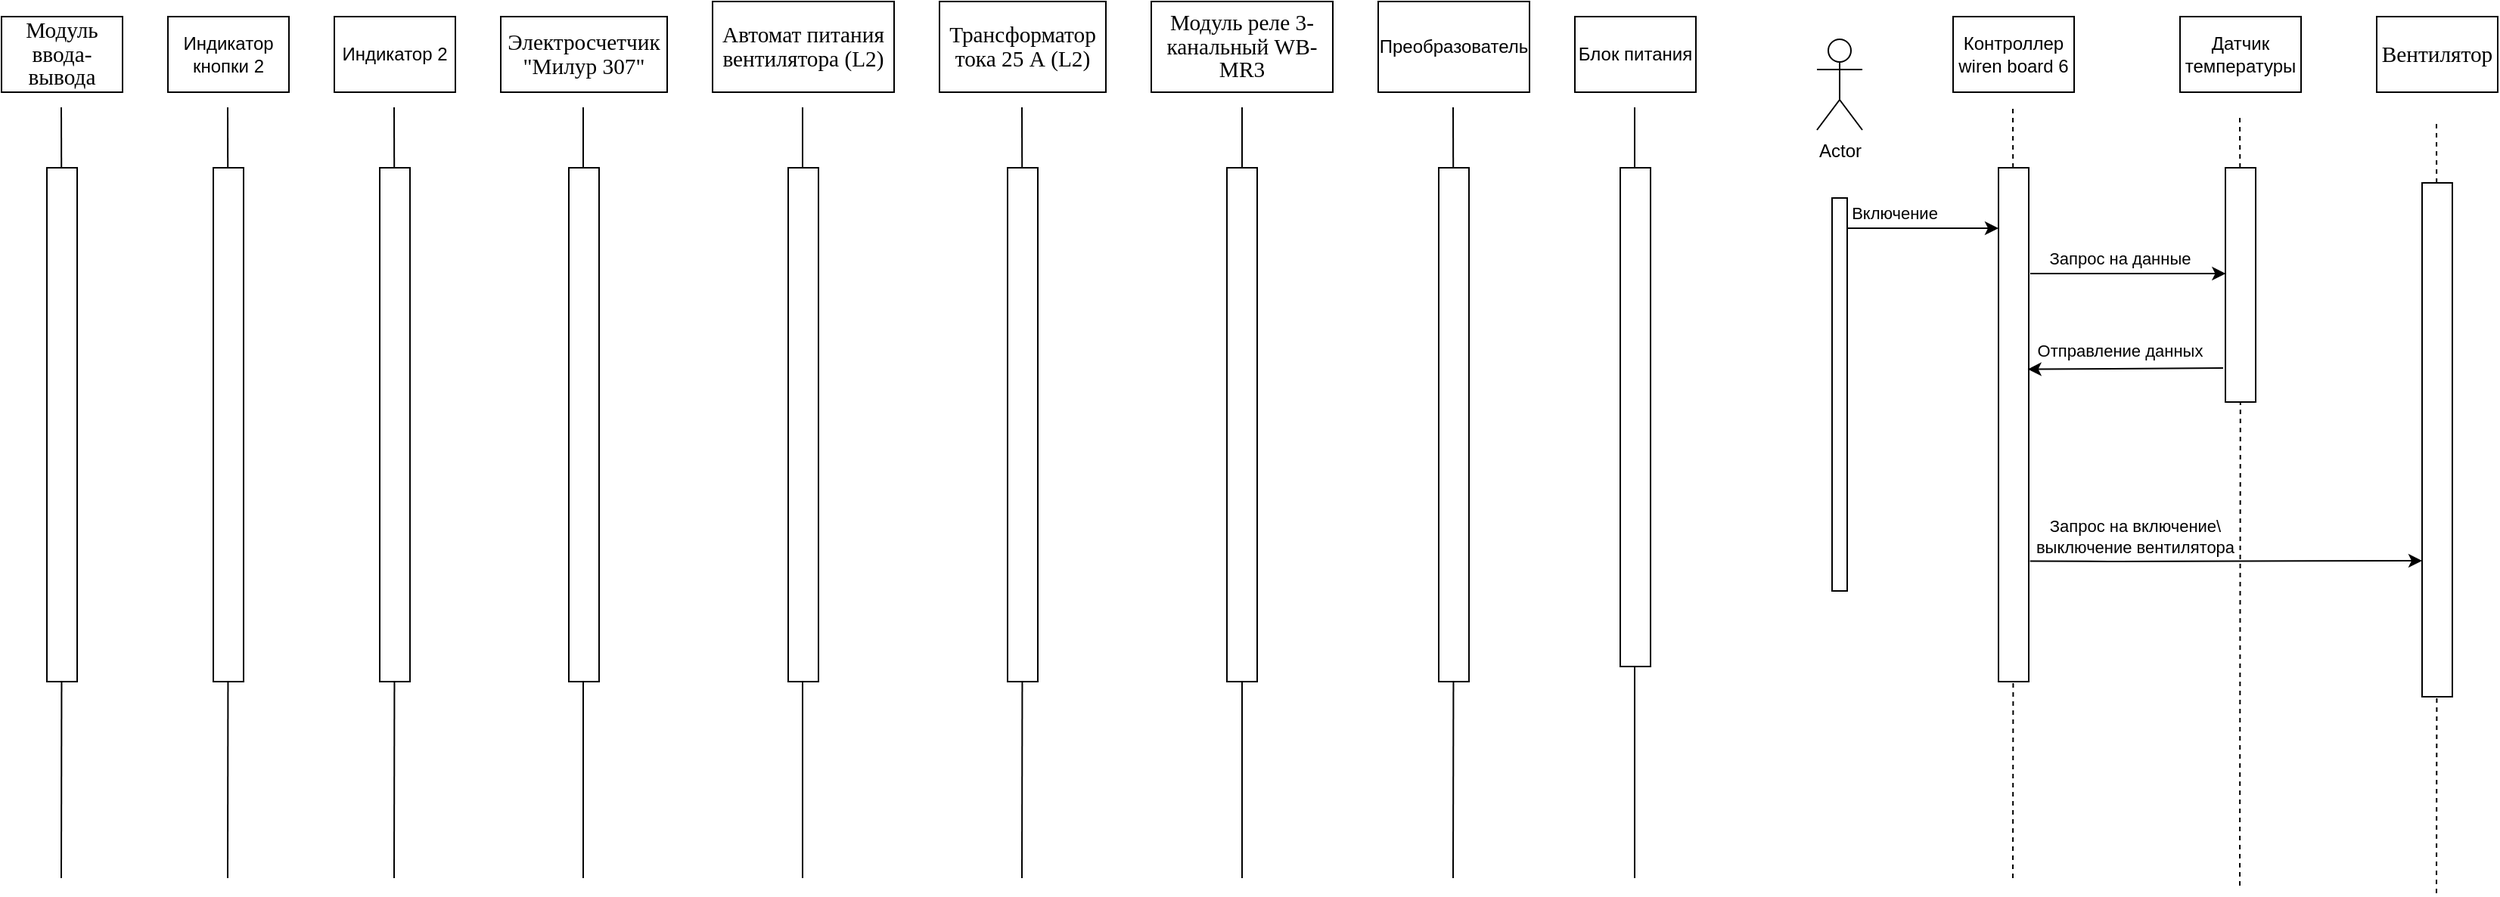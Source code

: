 <mxfile version="15.2.9" type="github">
  <diagram id="KK4vCECrZg8_5cVPXEZE" name="Page-1">
    <mxGraphModel dx="2839" dy="635" grid="1" gridSize="10" guides="1" tooltips="1" connect="1" arrows="1" fold="1" page="1" pageScale="1" pageWidth="1654" pageHeight="2336" math="0" shadow="0">
      <root>
        <mxCell id="0" />
        <mxCell id="1" parent="0" />
        <mxCell id="kdUZMOeOivJX-Wsksw9c-1" value="Actor" style="shape=umlActor;verticalLabelPosition=bottom;verticalAlign=top;html=1;outlineConnect=0;" vertex="1" parent="1">
          <mxGeometry x="-10" y="95" width="30" height="60" as="geometry" />
        </mxCell>
        <mxCell id="kdUZMOeOivJX-Wsksw9c-2" value="Датчик температуры" style="rounded=0;whiteSpace=wrap;html=1;" vertex="1" parent="1">
          <mxGeometry x="230" y="80" width="80" height="50" as="geometry" />
        </mxCell>
        <mxCell id="kdUZMOeOivJX-Wsksw9c-3" value="Преобразователь" style="rounded=0;whiteSpace=wrap;html=1;" vertex="1" parent="1">
          <mxGeometry x="-300" y="70" width="100" height="60" as="geometry" />
        </mxCell>
        <mxCell id="kdUZMOeOivJX-Wsksw9c-4" value="Блок питания" style="rounded=0;whiteSpace=wrap;html=1;" vertex="1" parent="1">
          <mxGeometry x="-170" y="80" width="80" height="50" as="geometry" />
        </mxCell>
        <mxCell id="kdUZMOeOivJX-Wsksw9c-5" value="Контроллер wiren board 6" style="rounded=0;whiteSpace=wrap;html=1;" vertex="1" parent="1">
          <mxGeometry x="80" y="80" width="80" height="50" as="geometry" />
        </mxCell>
        <mxCell id="kdUZMOeOivJX-Wsksw9c-6" value="&lt;span style=&quot;font-size: 11pt ; line-height: 107% ; font-family: &amp;#34;times new roman&amp;#34; , serif&quot;&gt;Модуль ввода-вывода&lt;/span&gt;" style="rounded=0;whiteSpace=wrap;html=1;" vertex="1" parent="1">
          <mxGeometry x="-1210" y="80" width="80" height="50" as="geometry" />
        </mxCell>
        <mxCell id="kdUZMOeOivJX-Wsksw9c-7" value="Индикатор кнопки 2" style="rounded=0;whiteSpace=wrap;html=1;" vertex="1" parent="1">
          <mxGeometry x="-1100" y="80" width="80" height="50" as="geometry" />
        </mxCell>
        <mxCell id="kdUZMOeOivJX-Wsksw9c-8" value="Индикатор 2" style="rounded=0;whiteSpace=wrap;html=1;" vertex="1" parent="1">
          <mxGeometry x="-990" y="80" width="80" height="50" as="geometry" />
        </mxCell>
        <mxCell id="kdUZMOeOivJX-Wsksw9c-9" value="&lt;span style=&quot;font-size: 11pt ; line-height: 107% ; font-family: &amp;#34;times new roman&amp;#34; , serif&quot;&gt;Электросчетчик &quot;Милур 307&quot;&lt;/span&gt;" style="rounded=0;whiteSpace=wrap;html=1;" vertex="1" parent="1">
          <mxGeometry x="-880" y="80" width="110" height="50" as="geometry" />
        </mxCell>
        <mxCell id="kdUZMOeOivJX-Wsksw9c-10" value="&lt;span style=&quot;font-size: 11pt ; line-height: 107% ; font-family: &amp;#34;times new roman&amp;#34; , serif&quot;&gt;Автомат питания вентилятора (L2)&lt;/span&gt;" style="rounded=0;whiteSpace=wrap;html=1;" vertex="1" parent="1">
          <mxGeometry x="-740" y="70" width="120" height="60" as="geometry" />
        </mxCell>
        <mxCell id="kdUZMOeOivJX-Wsksw9c-11" value="&lt;span style=&quot;font-size: 11pt ; line-height: 107% ; font-family: &amp;#34;times new roman&amp;#34; , serif&quot;&gt;Трансформатор тока 25 А (L2)&lt;/span&gt;" style="rounded=0;whiteSpace=wrap;html=1;" vertex="1" parent="1">
          <mxGeometry x="-590" y="70" width="110" height="60" as="geometry" />
        </mxCell>
        <mxCell id="kdUZMOeOivJX-Wsksw9c-12" value="&lt;span style=&quot;font-size: 11pt ; line-height: 107% ; font-family: &amp;#34;times new roman&amp;#34; , serif&quot;&gt;Модуль реле 3-канальный WB-MR3&lt;/span&gt;" style="rounded=0;whiteSpace=wrap;html=1;" vertex="1" parent="1">
          <mxGeometry x="-450" y="70" width="120" height="60" as="geometry" />
        </mxCell>
        <mxCell id="kdUZMOeOivJX-Wsksw9c-13" value="&lt;span style=&quot;font-size: 11pt ; line-height: 107% ; font-family: &amp;#34;times new roman&amp;#34; , serif&quot;&gt;Вентилятор&lt;/span&gt;" style="rounded=0;whiteSpace=wrap;html=1;" vertex="1" parent="1">
          <mxGeometry x="360" y="80" width="80" height="50" as="geometry" />
        </mxCell>
        <mxCell id="kdUZMOeOivJX-Wsksw9c-15" value="" style="rounded=0;whiteSpace=wrap;html=1;" vertex="1" parent="1">
          <mxGeometry y="200" width="10" height="260" as="geometry" />
        </mxCell>
        <mxCell id="kdUZMOeOivJX-Wsksw9c-17" value="" style="endArrow=none;html=1;startArrow=none;dashed=1;" edge="1" parent="1" source="kdUZMOeOivJX-Wsksw9c-31">
          <mxGeometry width="50" height="50" relative="1" as="geometry">
            <mxPoint x="269.5" y="655" as="sourcePoint" />
            <mxPoint x="269.5" y="145" as="targetPoint" />
          </mxGeometry>
        </mxCell>
        <mxCell id="kdUZMOeOivJX-Wsksw9c-18" value="" style="endArrow=none;html=1;startArrow=none;" edge="1" parent="1" source="kdUZMOeOivJX-Wsksw9c-33">
          <mxGeometry width="50" height="50" relative="1" as="geometry">
            <mxPoint x="-250.5" y="650" as="sourcePoint" />
            <mxPoint x="-250.5" y="140" as="targetPoint" />
          </mxGeometry>
        </mxCell>
        <mxCell id="kdUZMOeOivJX-Wsksw9c-19" value="" style="endArrow=none;html=1;" edge="1" parent="1">
          <mxGeometry width="50" height="50" relative="1" as="geometry">
            <mxPoint x="-130.5" y="650" as="sourcePoint" />
            <mxPoint x="-130.5" y="140" as="targetPoint" />
          </mxGeometry>
        </mxCell>
        <mxCell id="kdUZMOeOivJX-Wsksw9c-20" value="" style="endArrow=none;html=1;startArrow=none;dashed=1;" edge="1" parent="1" source="kdUZMOeOivJX-Wsksw9c-36">
          <mxGeometry width="50" height="50" relative="1" as="geometry">
            <mxPoint x="119.5" y="650" as="sourcePoint" />
            <mxPoint x="119.5" y="140" as="targetPoint" />
          </mxGeometry>
        </mxCell>
        <mxCell id="kdUZMOeOivJX-Wsksw9c-21" value="" style="endArrow=none;html=1;startArrow=none;" edge="1" parent="1" source="kdUZMOeOivJX-Wsksw9c-38">
          <mxGeometry width="50" height="50" relative="1" as="geometry">
            <mxPoint x="-1170.5" y="650" as="sourcePoint" />
            <mxPoint x="-1170.5" y="140" as="targetPoint" />
          </mxGeometry>
        </mxCell>
        <mxCell id="kdUZMOeOivJX-Wsksw9c-22" value="" style="endArrow=none;html=1;startArrow=none;" edge="1" parent="1" source="kdUZMOeOivJX-Wsksw9c-40">
          <mxGeometry width="50" height="50" relative="1" as="geometry">
            <mxPoint x="-1060.5" y="650" as="sourcePoint" />
            <mxPoint x="-1060.5" y="140" as="targetPoint" />
          </mxGeometry>
        </mxCell>
        <mxCell id="kdUZMOeOivJX-Wsksw9c-23" value="" style="endArrow=none;html=1;startArrow=none;" edge="1" parent="1" source="kdUZMOeOivJX-Wsksw9c-42">
          <mxGeometry width="50" height="50" relative="1" as="geometry">
            <mxPoint x="-950.5" y="650" as="sourcePoint" />
            <mxPoint x="-950.5" y="140" as="targetPoint" />
          </mxGeometry>
        </mxCell>
        <mxCell id="kdUZMOeOivJX-Wsksw9c-24" value="" style="endArrow=none;html=1;" edge="1" parent="1">
          <mxGeometry width="50" height="50" relative="1" as="geometry">
            <mxPoint x="-825.5" y="650" as="sourcePoint" />
            <mxPoint x="-825.5" y="140" as="targetPoint" />
          </mxGeometry>
        </mxCell>
        <mxCell id="kdUZMOeOivJX-Wsksw9c-25" value="" style="endArrow=none;html=1;" edge="1" parent="1">
          <mxGeometry width="50" height="50" relative="1" as="geometry">
            <mxPoint x="-680.5" y="650" as="sourcePoint" />
            <mxPoint x="-680.5" y="140" as="targetPoint" />
          </mxGeometry>
        </mxCell>
        <mxCell id="kdUZMOeOivJX-Wsksw9c-26" value="" style="endArrow=none;html=1;startArrow=none;" edge="1" parent="1" source="kdUZMOeOivJX-Wsksw9c-46">
          <mxGeometry width="50" height="50" relative="1" as="geometry">
            <mxPoint x="-535.5" y="650" as="sourcePoint" />
            <mxPoint x="-535.5" y="140" as="targetPoint" />
          </mxGeometry>
        </mxCell>
        <mxCell id="kdUZMOeOivJX-Wsksw9c-27" value="" style="endArrow=none;html=1;" edge="1" parent="1">
          <mxGeometry width="50" height="50" relative="1" as="geometry">
            <mxPoint x="-390" y="650" as="sourcePoint" />
            <mxPoint x="-390" y="140" as="targetPoint" />
          </mxGeometry>
        </mxCell>
        <mxCell id="kdUZMOeOivJX-Wsksw9c-28" value="" style="endArrow=none;html=1;startArrow=none;dashed=1;" edge="1" parent="1" source="kdUZMOeOivJX-Wsksw9c-49">
          <mxGeometry width="50" height="50" relative="1" as="geometry">
            <mxPoint x="399.5" y="660" as="sourcePoint" />
            <mxPoint x="399.5" y="150" as="targetPoint" />
          </mxGeometry>
        </mxCell>
        <mxCell id="kdUZMOeOivJX-Wsksw9c-31" value="" style="rounded=0;whiteSpace=wrap;html=1;" vertex="1" parent="1">
          <mxGeometry x="260" y="180" width="20" height="155" as="geometry" />
        </mxCell>
        <mxCell id="kdUZMOeOivJX-Wsksw9c-32" value="" style="endArrow=none;html=1;dashed=1;" edge="1" parent="1" target="kdUZMOeOivJX-Wsksw9c-31">
          <mxGeometry width="50" height="50" relative="1" as="geometry">
            <mxPoint x="269.5" y="655" as="sourcePoint" />
            <mxPoint x="269.5" y="145" as="targetPoint" />
          </mxGeometry>
        </mxCell>
        <mxCell id="kdUZMOeOivJX-Wsksw9c-33" value="" style="rounded=0;whiteSpace=wrap;html=1;" vertex="1" parent="1">
          <mxGeometry x="-260" y="180" width="20" height="340" as="geometry" />
        </mxCell>
        <mxCell id="kdUZMOeOivJX-Wsksw9c-34" value="" style="endArrow=none;html=1;" edge="1" parent="1" target="kdUZMOeOivJX-Wsksw9c-33">
          <mxGeometry width="50" height="50" relative="1" as="geometry">
            <mxPoint x="-250.5" y="650" as="sourcePoint" />
            <mxPoint x="-250.5" y="140" as="targetPoint" />
          </mxGeometry>
        </mxCell>
        <mxCell id="kdUZMOeOivJX-Wsksw9c-35" value="" style="rounded=0;whiteSpace=wrap;html=1;" vertex="1" parent="1">
          <mxGeometry x="-140" y="180" width="20" height="330" as="geometry" />
        </mxCell>
        <mxCell id="kdUZMOeOivJX-Wsksw9c-36" value="" style="rounded=0;whiteSpace=wrap;html=1;" vertex="1" parent="1">
          <mxGeometry x="110" y="180" width="20" height="340" as="geometry" />
        </mxCell>
        <mxCell id="kdUZMOeOivJX-Wsksw9c-37" value="" style="endArrow=none;html=1;dashed=1;" edge="1" parent="1" target="kdUZMOeOivJX-Wsksw9c-36">
          <mxGeometry width="50" height="50" relative="1" as="geometry">
            <mxPoint x="119.5" y="650" as="sourcePoint" />
            <mxPoint x="119.5" y="140" as="targetPoint" />
          </mxGeometry>
        </mxCell>
        <mxCell id="kdUZMOeOivJX-Wsksw9c-38" value="" style="rounded=0;whiteSpace=wrap;html=1;" vertex="1" parent="1">
          <mxGeometry x="-1180" y="180" width="20" height="340" as="geometry" />
        </mxCell>
        <mxCell id="kdUZMOeOivJX-Wsksw9c-39" value="" style="endArrow=none;html=1;" edge="1" parent="1" target="kdUZMOeOivJX-Wsksw9c-38">
          <mxGeometry width="50" height="50" relative="1" as="geometry">
            <mxPoint x="-1170.5" y="650" as="sourcePoint" />
            <mxPoint x="-1170.5" y="140" as="targetPoint" />
          </mxGeometry>
        </mxCell>
        <mxCell id="kdUZMOeOivJX-Wsksw9c-40" value="" style="rounded=0;whiteSpace=wrap;html=1;" vertex="1" parent="1">
          <mxGeometry x="-1070" y="180" width="20" height="340" as="geometry" />
        </mxCell>
        <mxCell id="kdUZMOeOivJX-Wsksw9c-41" value="" style="endArrow=none;html=1;" edge="1" parent="1" target="kdUZMOeOivJX-Wsksw9c-40">
          <mxGeometry width="50" height="50" relative="1" as="geometry">
            <mxPoint x="-1060.5" y="650" as="sourcePoint" />
            <mxPoint x="-1060.5" y="140" as="targetPoint" />
          </mxGeometry>
        </mxCell>
        <mxCell id="kdUZMOeOivJX-Wsksw9c-42" value="" style="rounded=0;whiteSpace=wrap;html=1;" vertex="1" parent="1">
          <mxGeometry x="-960" y="180" width="20" height="340" as="geometry" />
        </mxCell>
        <mxCell id="kdUZMOeOivJX-Wsksw9c-43" value="" style="endArrow=none;html=1;" edge="1" parent="1" target="kdUZMOeOivJX-Wsksw9c-42">
          <mxGeometry width="50" height="50" relative="1" as="geometry">
            <mxPoint x="-950.5" y="650" as="sourcePoint" />
            <mxPoint x="-950.5" y="140" as="targetPoint" />
          </mxGeometry>
        </mxCell>
        <mxCell id="kdUZMOeOivJX-Wsksw9c-44" value="" style="rounded=0;whiteSpace=wrap;html=1;" vertex="1" parent="1">
          <mxGeometry x="-835" y="180" width="20" height="340" as="geometry" />
        </mxCell>
        <mxCell id="kdUZMOeOivJX-Wsksw9c-45" value="" style="rounded=0;whiteSpace=wrap;html=1;" vertex="1" parent="1">
          <mxGeometry x="-690" y="180" width="20" height="340" as="geometry" />
        </mxCell>
        <mxCell id="kdUZMOeOivJX-Wsksw9c-46" value="" style="rounded=0;whiteSpace=wrap;html=1;" vertex="1" parent="1">
          <mxGeometry x="-545" y="180" width="20" height="340" as="geometry" />
        </mxCell>
        <mxCell id="kdUZMOeOivJX-Wsksw9c-47" value="" style="endArrow=none;html=1;" edge="1" parent="1" target="kdUZMOeOivJX-Wsksw9c-46">
          <mxGeometry width="50" height="50" relative="1" as="geometry">
            <mxPoint x="-535.5" y="650" as="sourcePoint" />
            <mxPoint x="-535.5" y="140" as="targetPoint" />
          </mxGeometry>
        </mxCell>
        <mxCell id="kdUZMOeOivJX-Wsksw9c-48" value="" style="rounded=0;whiteSpace=wrap;html=1;" vertex="1" parent="1">
          <mxGeometry x="-400" y="180" width="20" height="340" as="geometry" />
        </mxCell>
        <mxCell id="kdUZMOeOivJX-Wsksw9c-49" value="" style="rounded=0;whiteSpace=wrap;html=1;" vertex="1" parent="1">
          <mxGeometry x="390" y="190" width="20" height="340" as="geometry" />
        </mxCell>
        <mxCell id="kdUZMOeOivJX-Wsksw9c-50" value="" style="endArrow=none;html=1;dashed=1;" edge="1" parent="1" target="kdUZMOeOivJX-Wsksw9c-49">
          <mxGeometry width="50" height="50" relative="1" as="geometry">
            <mxPoint x="399.5" y="660" as="sourcePoint" />
            <mxPoint x="399.5" y="150" as="targetPoint" />
          </mxGeometry>
        </mxCell>
        <mxCell id="kdUZMOeOivJX-Wsksw9c-57" value="" style="endArrow=classic;html=1;" edge="1" parent="1">
          <mxGeometry width="50" height="50" relative="1" as="geometry">
            <mxPoint x="10" y="220" as="sourcePoint" />
            <mxPoint x="110" y="220" as="targetPoint" />
          </mxGeometry>
        </mxCell>
        <mxCell id="kdUZMOeOivJX-Wsksw9c-62" value="Включение" style="edgeLabel;html=1;align=center;verticalAlign=middle;resizable=0;points=[];" vertex="1" connectable="0" parent="kdUZMOeOivJX-Wsksw9c-57">
          <mxGeometry x="-0.513" y="-2" relative="1" as="geometry">
            <mxPoint x="6" y="-12" as="offset" />
          </mxGeometry>
        </mxCell>
        <mxCell id="kdUZMOeOivJX-Wsksw9c-58" value="" style="endArrow=classic;html=1;entryX=0.008;entryY=0.452;entryDx=0;entryDy=0;entryPerimeter=0;" edge="1" parent="1" target="kdUZMOeOivJX-Wsksw9c-31">
          <mxGeometry width="50" height="50" relative="1" as="geometry">
            <mxPoint x="131" y="250" as="sourcePoint" />
            <mxPoint x="290" y="340" as="targetPoint" />
          </mxGeometry>
        </mxCell>
        <mxCell id="kdUZMOeOivJX-Wsksw9c-64" value="Запрос на данные" style="edgeLabel;html=1;align=center;verticalAlign=middle;resizable=0;points=[];" vertex="1" connectable="0" parent="kdUZMOeOivJX-Wsksw9c-58">
          <mxGeometry x="-0.445" y="-2" relative="1" as="geometry">
            <mxPoint x="23" y="-12" as="offset" />
          </mxGeometry>
        </mxCell>
        <mxCell id="kdUZMOeOivJX-Wsksw9c-59" value="" style="endArrow=classic;html=1;exitX=-0.075;exitY=0.855;exitDx=0;exitDy=0;exitPerimeter=0;entryX=0.967;entryY=0.392;entryDx=0;entryDy=0;entryPerimeter=0;" edge="1" parent="1" source="kdUZMOeOivJX-Wsksw9c-31" target="kdUZMOeOivJX-Wsksw9c-36">
          <mxGeometry width="50" height="50" relative="1" as="geometry">
            <mxPoint x="30" y="340" as="sourcePoint" />
            <mxPoint x="140" y="313" as="targetPoint" />
          </mxGeometry>
        </mxCell>
        <mxCell id="kdUZMOeOivJX-Wsksw9c-65" value="Отправление данных" style="edgeLabel;html=1;align=center;verticalAlign=middle;resizable=0;points=[];" vertex="1" connectable="0" parent="kdUZMOeOivJX-Wsksw9c-59">
          <mxGeometry x="0.206" relative="1" as="geometry">
            <mxPoint x="9" y="-12" as="offset" />
          </mxGeometry>
        </mxCell>
        <mxCell id="kdUZMOeOivJX-Wsksw9c-60" value="" style="endArrow=classic;html=1;exitX=1.092;exitY=0.108;exitDx=0;exitDy=0;exitPerimeter=0;entryX=0.05;entryY=0.078;entryDx=0;entryDy=0;entryPerimeter=0;" edge="1" parent="1">
          <mxGeometry width="50" height="50" relative="1" as="geometry">
            <mxPoint x="130.84" y="440.2" as="sourcePoint" />
            <mxPoint x="390.0" y="440" as="targetPoint" />
            <Array as="points">
              <mxPoint x="179" y="440.48" />
            </Array>
          </mxGeometry>
        </mxCell>
        <mxCell id="kdUZMOeOivJX-Wsksw9c-63" value="Запрос на включение\&lt;br&gt;выключение вентилятора" style="edgeLabel;html=1;align=center;verticalAlign=middle;resizable=0;points=[];" vertex="1" connectable="0" parent="kdUZMOeOivJX-Wsksw9c-60">
          <mxGeometry x="-0.608" y="3" relative="1" as="geometry">
            <mxPoint x="18" y="-14" as="offset" />
          </mxGeometry>
        </mxCell>
      </root>
    </mxGraphModel>
  </diagram>
</mxfile>

